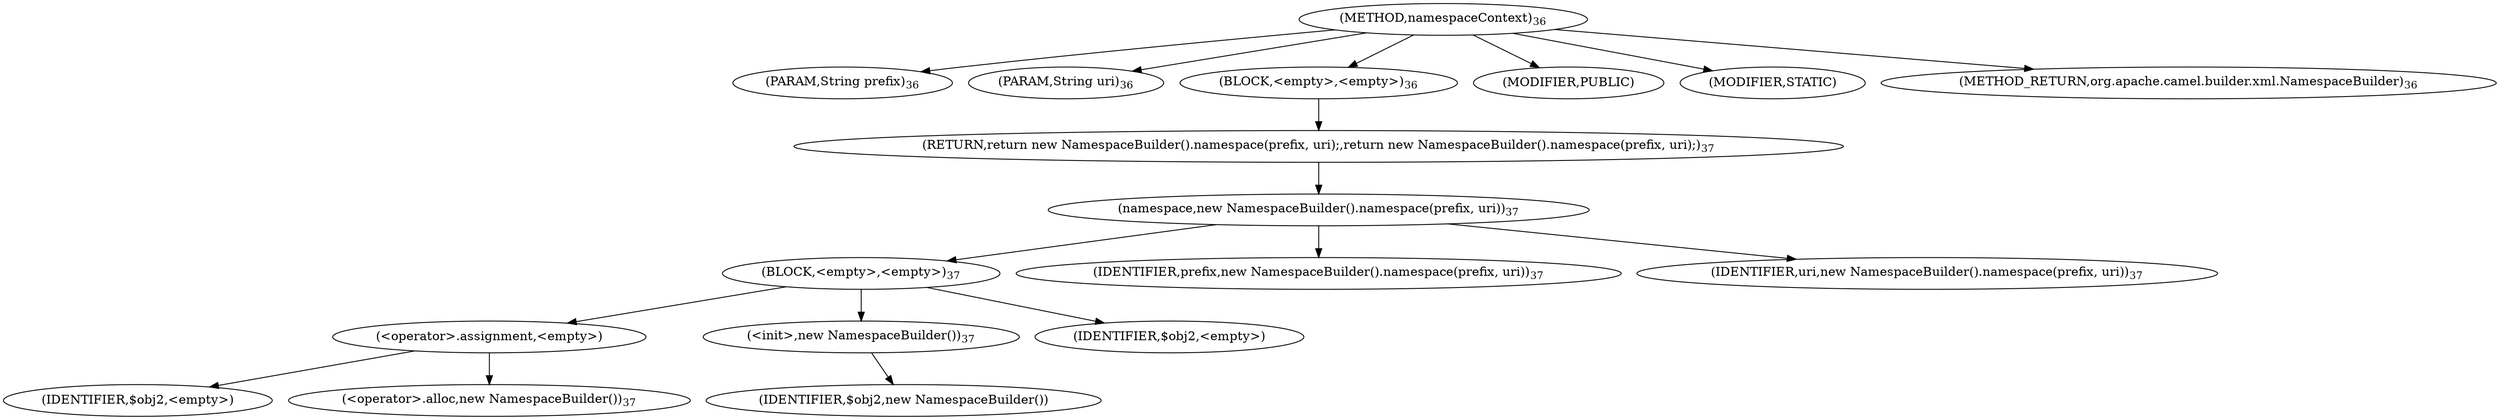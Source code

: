 digraph "namespaceContext" {  
"37" [label = <(METHOD,namespaceContext)<SUB>36</SUB>> ]
"38" [label = <(PARAM,String prefix)<SUB>36</SUB>> ]
"39" [label = <(PARAM,String uri)<SUB>36</SUB>> ]
"40" [label = <(BLOCK,&lt;empty&gt;,&lt;empty&gt;)<SUB>36</SUB>> ]
"41" [label = <(RETURN,return new NamespaceBuilder().namespace(prefix, uri);,return new NamespaceBuilder().namespace(prefix, uri);)<SUB>37</SUB>> ]
"42" [label = <(namespace,new NamespaceBuilder().namespace(prefix, uri))<SUB>37</SUB>> ]
"43" [label = <(BLOCK,&lt;empty&gt;,&lt;empty&gt;)<SUB>37</SUB>> ]
"44" [label = <(&lt;operator&gt;.assignment,&lt;empty&gt;)> ]
"45" [label = <(IDENTIFIER,$obj2,&lt;empty&gt;)> ]
"46" [label = <(&lt;operator&gt;.alloc,new NamespaceBuilder())<SUB>37</SUB>> ]
"47" [label = <(&lt;init&gt;,new NamespaceBuilder())<SUB>37</SUB>> ]
"48" [label = <(IDENTIFIER,$obj2,new NamespaceBuilder())> ]
"49" [label = <(IDENTIFIER,$obj2,&lt;empty&gt;)> ]
"50" [label = <(IDENTIFIER,prefix,new NamespaceBuilder().namespace(prefix, uri))<SUB>37</SUB>> ]
"51" [label = <(IDENTIFIER,uri,new NamespaceBuilder().namespace(prefix, uri))<SUB>37</SUB>> ]
"52" [label = <(MODIFIER,PUBLIC)> ]
"53" [label = <(MODIFIER,STATIC)> ]
"54" [label = <(METHOD_RETURN,org.apache.camel.builder.xml.NamespaceBuilder)<SUB>36</SUB>> ]
  "37" -> "38" 
  "37" -> "39" 
  "37" -> "40" 
  "37" -> "52" 
  "37" -> "53" 
  "37" -> "54" 
  "40" -> "41" 
  "41" -> "42" 
  "42" -> "43" 
  "42" -> "50" 
  "42" -> "51" 
  "43" -> "44" 
  "43" -> "47" 
  "43" -> "49" 
  "44" -> "45" 
  "44" -> "46" 
  "47" -> "48" 
}

